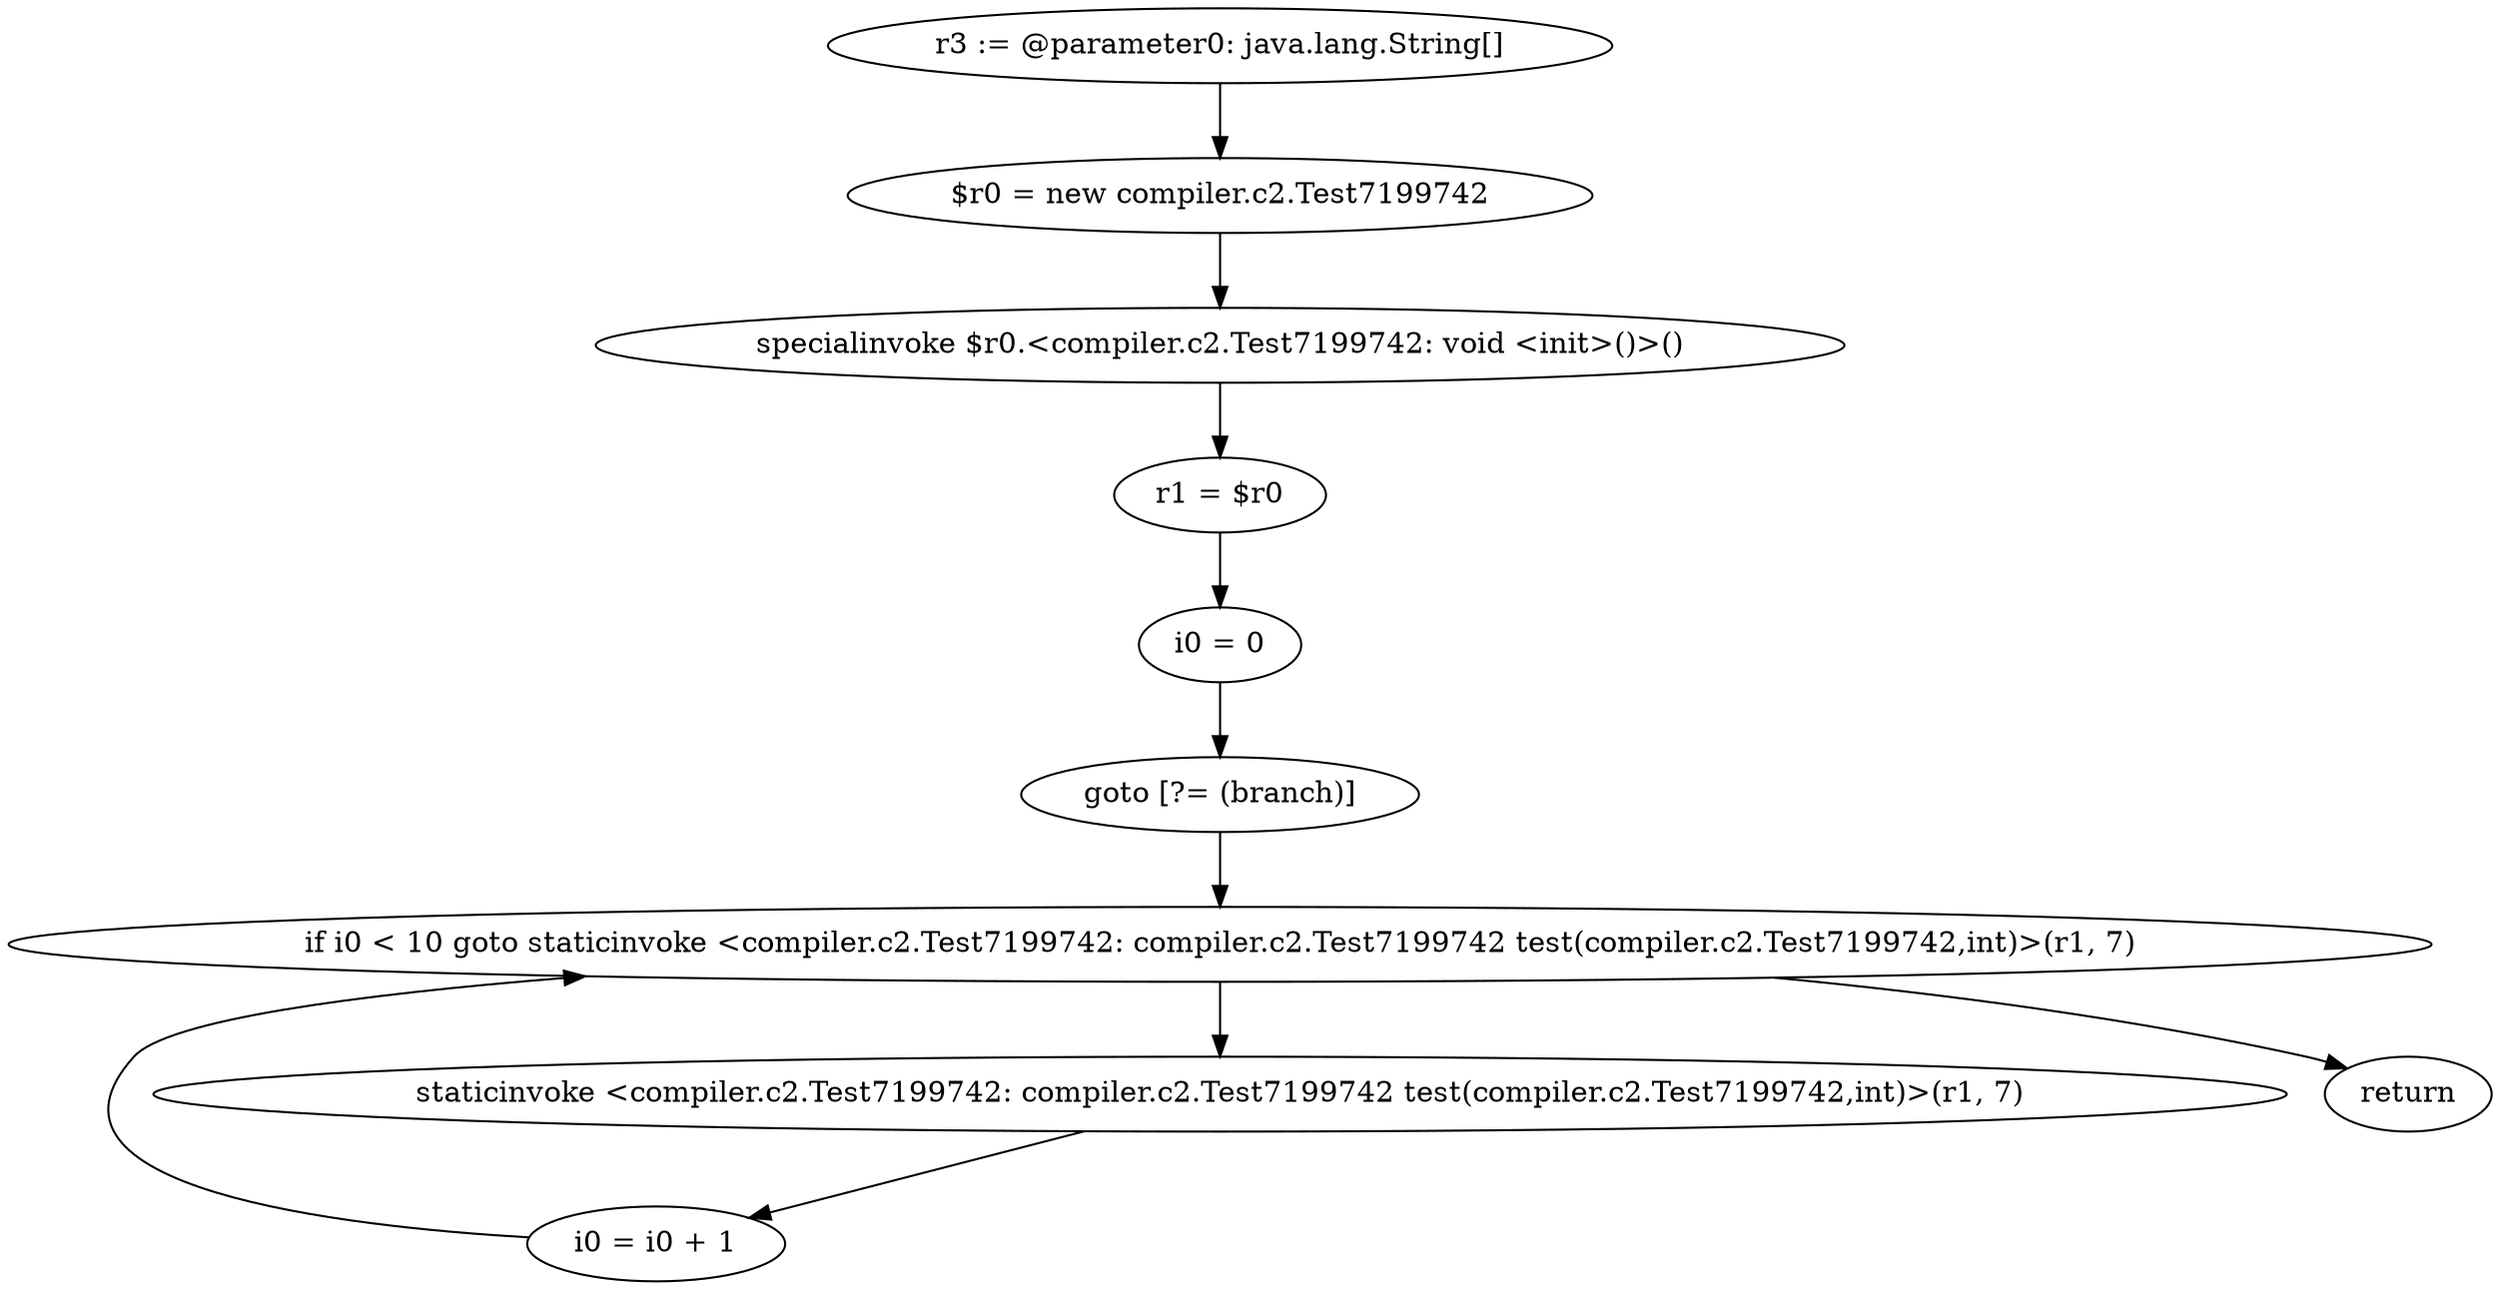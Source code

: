 digraph "unitGraph" {
    "r3 := @parameter0: java.lang.String[]"
    "$r0 = new compiler.c2.Test7199742"
    "specialinvoke $r0.<compiler.c2.Test7199742: void <init>()>()"
    "r1 = $r0"
    "i0 = 0"
    "goto [?= (branch)]"
    "staticinvoke <compiler.c2.Test7199742: compiler.c2.Test7199742 test(compiler.c2.Test7199742,int)>(r1, 7)"
    "i0 = i0 + 1"
    "if i0 < 10 goto staticinvoke <compiler.c2.Test7199742: compiler.c2.Test7199742 test(compiler.c2.Test7199742,int)>(r1, 7)"
    "return"
    "r3 := @parameter0: java.lang.String[]"->"$r0 = new compiler.c2.Test7199742";
    "$r0 = new compiler.c2.Test7199742"->"specialinvoke $r0.<compiler.c2.Test7199742: void <init>()>()";
    "specialinvoke $r0.<compiler.c2.Test7199742: void <init>()>()"->"r1 = $r0";
    "r1 = $r0"->"i0 = 0";
    "i0 = 0"->"goto [?= (branch)]";
    "goto [?= (branch)]"->"if i0 < 10 goto staticinvoke <compiler.c2.Test7199742: compiler.c2.Test7199742 test(compiler.c2.Test7199742,int)>(r1, 7)";
    "staticinvoke <compiler.c2.Test7199742: compiler.c2.Test7199742 test(compiler.c2.Test7199742,int)>(r1, 7)"->"i0 = i0 + 1";
    "i0 = i0 + 1"->"if i0 < 10 goto staticinvoke <compiler.c2.Test7199742: compiler.c2.Test7199742 test(compiler.c2.Test7199742,int)>(r1, 7)";
    "if i0 < 10 goto staticinvoke <compiler.c2.Test7199742: compiler.c2.Test7199742 test(compiler.c2.Test7199742,int)>(r1, 7)"->"return";
    "if i0 < 10 goto staticinvoke <compiler.c2.Test7199742: compiler.c2.Test7199742 test(compiler.c2.Test7199742,int)>(r1, 7)"->"staticinvoke <compiler.c2.Test7199742: compiler.c2.Test7199742 test(compiler.c2.Test7199742,int)>(r1, 7)";
}
